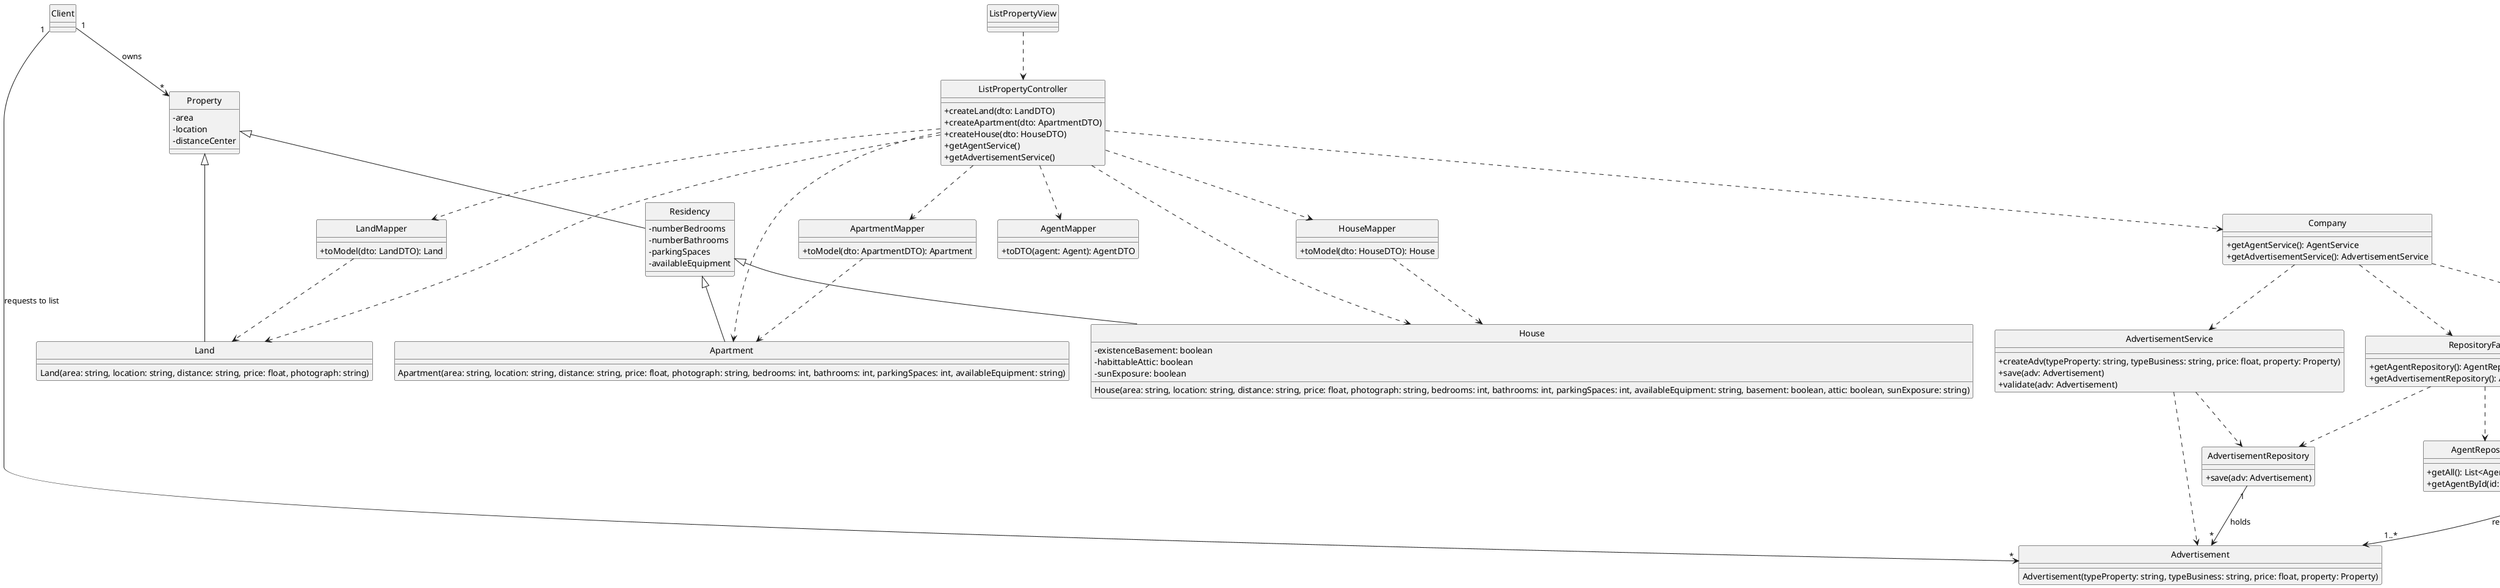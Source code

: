 @startuml

hide circle
skinparam classAttributeIconSize 0

class Client {
}

class ListPropertyView {
}

class ListPropertyController {
    +createLand(dto: LandDTO)
    +createApartment(dto: ApartmentDTO)
    +createHouse(dto: HouseDTO)
    +getAgentService()
    +getAdvertisementService()
}

class Land {
    Land(area: string, location: string, distance: string, price: float, photograph: string)
}

class Apartment {
    Apartment(area: string, location: string, distance: string, price: float, photograph: string, bedrooms: int, bathrooms: int, parkingSpaces: int, availableEquipment: string)
}

class House {
    -existenceBasement: boolean
    -habittableAttic: boolean
    -sunExposure: boolean
    House(area: string, location: string, distance: string, price: float, photograph: string, bedrooms: int, bathrooms: int, parkingSpaces: int, availableEquipment: string, basement: boolean, attic: boolean, sunExposure: string)
}

class LandMapper {
    +toModel(dto: LandDTO): Land
}

class ApartmentMapper {
    +toModel(dto: ApartmentDTO): Apartment
}

class HouseMapper {
    +toModel(dto: HouseDTO): House
}

class AgentService {
    +getAll()
    +getAgentById(id: int)
}

class AdvertisementService {
    +createAdv(typeProperty: string, typeBusiness: string, price: float, property: Property)
    +save(adv: Advertisement)
    +validate(adv: Advertisement)
}

class Advertisement {
    Advertisement(typeProperty: string, typeBusiness: string, price: float, property: Property)
}

class AgentRepository {
    +getAll(): List<Agent>
    +getAgentById(id: int): Agent
}

class AdvertisementRepository {
    +save(adv: Advertisement)
}

class RepositoryFactory {
    +getAgentRepository(): AgentRepository
    +getAdvertisementRepository(): AdvertisementRepository
}

class Company {
    +getAgentService(): AgentService
    +getAdvertisementService(): AdvertisementService
}


class Agent {
    +id: int
    +name: string
    +contactInfo: string
}

class AgentMapper {
    +toDTO(agent: Agent): AgentDTO
}

class Property{
    -area
    -location
    -distanceCenter
}

class Residency{
    -numberBedrooms
    -numberBathrooms
    -parkingSpaces
    -availableEquipment
}


ListPropertyView ..> ListPropertyController
ListPropertyController ..> Land
ListPropertyController ..> Apartment
ListPropertyController ..> House
ListPropertyController ..> AgentMapper
ListPropertyController ..> HouseMapper
ListPropertyController ..> ApartmentMapper
ListPropertyController ..> LandMapper
LandMapper ..> Land
ApartmentMapper ..> Apartment
HouseMapper ..> House
ListPropertyController ..> Company
Company ..> AgentService
Company ..> AdvertisementService
AgentService ..> AgentRepository
AdvertisementService ..> AdvertisementRepository
AdvertisementService ..> Advertisement
AdvertisementRepository "1" --> "*"Advertisement : holds
Client "1" --> "*" Property: owns
Property <|-- Residency
Property <|-- Land
Residency <|-- House
Residency <|-- Apartment
Agent "1" --> "1..*" Advertisement: receives
Company ..> RepositoryFactory
RepositoryFactory ..> AdvertisementRepository
RepositoryFactory ..> AgentRepository
Client "1" --> "*" Advertisement: requests to list

@enduml
